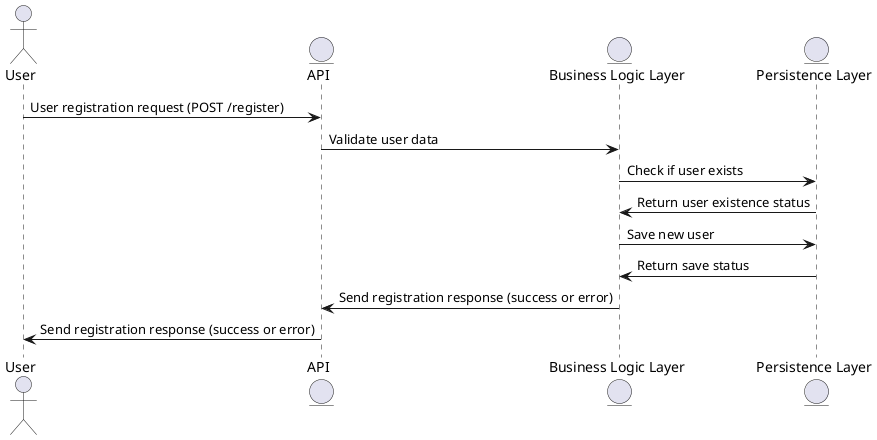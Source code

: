 @startuml

actor User
entity "API" as API
entity "Business Logic Layer" as BL
entity "Persistence Layer" as DB

User -> API : User registration request (POST /register)
API -> BL : Validate user data
BL -> DB : Check if user exists
DB -> BL : Return user existence status
BL -> DB : Save new user
DB -> BL : Return save status
BL -> API : Send registration response (success or error)
API -> User : Send registration response (success or error)

@enduml

@startuml

actor User
entity "API" as API
entity "Business Logic Layer" as BL
entity "Persistence Layer" as DB

User -> API : Place creation request (POST /places)
API -> BL : Validate place data
BL -> DB : Save place details
DB -> BL : Return save status
BL -> API : Send place creation response (success or error)
API -> User : Send place creation response (success or error)

@enduml

@startuml

actor User
entity "API" as API
entity "Business Logic Layer" as BL
entity "Persistence Layer" as DB

User -> API : Review submission request (POST /reviews)
API -> BL : Validate review data
BL -> DB : Save review
DB -> BL : Return save status
BL -> API : Send review submission response (success or error)
API -> User : Send review submission response (success or error)

@enduml

@startuml

actor User
entity "API" as API
entity "Business Logic Layer" as BL
entity "Persistence Layer" as DB

User -> API : Fetch places request (GET /places)
API -> BL : Fetch places with filter
BL -> DB : Retrieve places based on filter
DB -> BL : Return list of places
BL -> API : Send places list response
API -> User : Send places list response

@enduml
